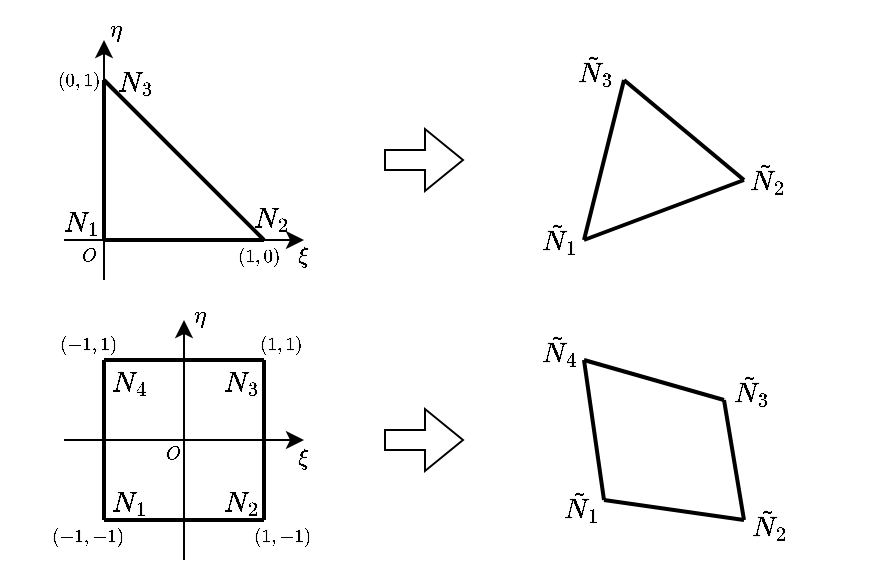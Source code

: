 <mxfile version="26.1.1">
  <diagram name="第 1 页" id="oAh8SK3zv3CVRevmEdwV">
    <mxGraphModel dx="782" dy="1648" grid="1" gridSize="10" guides="1" tooltips="1" connect="1" arrows="1" fold="1" page="1" pageScale="1" pageWidth="827" pageHeight="1169" math="1" shadow="0">
      <root>
        <mxCell id="0" />
        <mxCell id="1" parent="0" />
        <mxCell id="f46LhhW0571pj7Eg3UtB-34" value="&lt;font style=&quot;font-size: 8px;&quot;&gt;$$(1,0)$$&lt;/font&gt;" style="text;html=1;align=center;verticalAlign=middle;resizable=0;points=[];autosize=1;strokeColor=none;fillColor=none;" parent="1" vertex="1">
          <mxGeometry x="207" y="113" width="60" height="30" as="geometry" />
        </mxCell>
        <mxCell id="f46LhhW0571pj7Eg3UtB-18" value="$$N_{2}$$" style="text;html=1;align=center;verticalAlign=middle;resizable=0;points=[];autosize=1;strokeColor=none;fillColor=none;" parent="1" vertex="1">
          <mxGeometry x="203" y="94" width="80" height="30" as="geometry" />
        </mxCell>
        <mxCell id="f46LhhW0571pj7Eg3UtB-17" value="$$N_{1}$$" style="text;html=1;align=center;verticalAlign=middle;resizable=0;points=[];autosize=1;strokeColor=none;fillColor=none;" parent="1" vertex="1">
          <mxGeometry x="108" y="96" width="80" height="30" as="geometry" />
        </mxCell>
        <mxCell id="f46LhhW0571pj7Eg3UtB-1" value="" style="endArrow=none;html=1;rounded=0;strokeWidth=2;" parent="1" edge="1">
          <mxGeometry width="50" height="50" relative="1" as="geometry">
            <mxPoint x="160" y="120" as="sourcePoint" />
            <mxPoint x="160" y="40" as="targetPoint" />
          </mxGeometry>
        </mxCell>
        <mxCell id="f46LhhW0571pj7Eg3UtB-2" value="" style="endArrow=none;html=1;rounded=0;strokeWidth=2;" parent="1" edge="1">
          <mxGeometry width="50" height="50" relative="1" as="geometry">
            <mxPoint x="160" y="120" as="sourcePoint" />
            <mxPoint x="240" y="120" as="targetPoint" />
          </mxGeometry>
        </mxCell>
        <mxCell id="f46LhhW0571pj7Eg3UtB-3" value="" style="endArrow=none;html=1;rounded=0;strokeWidth=2;" parent="1" edge="1">
          <mxGeometry width="50" height="50" relative="1" as="geometry">
            <mxPoint x="240" y="120" as="sourcePoint" />
            <mxPoint x="160" y="40" as="targetPoint" />
          </mxGeometry>
        </mxCell>
        <mxCell id="f46LhhW0571pj7Eg3UtB-4" value="" style="endArrow=none;html=1;rounded=0;strokeWidth=2;" parent="1" edge="1">
          <mxGeometry width="50" height="50" relative="1" as="geometry">
            <mxPoint x="480" y="90" as="sourcePoint" />
            <mxPoint x="420" y="40" as="targetPoint" />
          </mxGeometry>
        </mxCell>
        <mxCell id="f46LhhW0571pj7Eg3UtB-5" value="" style="endArrow=none;html=1;rounded=0;strokeWidth=2;" parent="1" edge="1">
          <mxGeometry width="50" height="50" relative="1" as="geometry">
            <mxPoint x="400" y="120" as="sourcePoint" />
            <mxPoint x="420" y="40" as="targetPoint" />
          </mxGeometry>
        </mxCell>
        <mxCell id="f46LhhW0571pj7Eg3UtB-6" value="" style="endArrow=none;html=1;rounded=0;strokeWidth=2;" parent="1" edge="1">
          <mxGeometry width="50" height="50" relative="1" as="geometry">
            <mxPoint x="400" y="120" as="sourcePoint" />
            <mxPoint x="480" y="90" as="targetPoint" />
          </mxGeometry>
        </mxCell>
        <mxCell id="f46LhhW0571pj7Eg3UtB-7" value="" style="endArrow=none;html=1;rounded=0;strokeWidth=2;" parent="1" edge="1">
          <mxGeometry width="50" height="50" relative="1" as="geometry">
            <mxPoint x="160" y="260" as="sourcePoint" />
            <mxPoint x="160" y="180" as="targetPoint" />
          </mxGeometry>
        </mxCell>
        <mxCell id="f46LhhW0571pj7Eg3UtB-8" value="" style="endArrow=none;html=1;rounded=0;strokeWidth=2;" parent="1" edge="1">
          <mxGeometry width="50" height="50" relative="1" as="geometry">
            <mxPoint x="240" y="180" as="sourcePoint" />
            <mxPoint x="160" y="180" as="targetPoint" />
          </mxGeometry>
        </mxCell>
        <mxCell id="f46LhhW0571pj7Eg3UtB-9" value="" style="endArrow=none;html=1;rounded=0;strokeWidth=2;" parent="1" edge="1">
          <mxGeometry width="50" height="50" relative="1" as="geometry">
            <mxPoint x="240" y="260" as="sourcePoint" />
            <mxPoint x="160" y="260" as="targetPoint" />
          </mxGeometry>
        </mxCell>
        <mxCell id="f46LhhW0571pj7Eg3UtB-10" value="" style="endArrow=none;html=1;rounded=0;strokeWidth=2;" parent="1" edge="1">
          <mxGeometry width="50" height="50" relative="1" as="geometry">
            <mxPoint x="240" y="260" as="sourcePoint" />
            <mxPoint x="240" y="180" as="targetPoint" />
          </mxGeometry>
        </mxCell>
        <mxCell id="f46LhhW0571pj7Eg3UtB-11" value="" style="endArrow=none;html=1;rounded=0;strokeWidth=2;" parent="1" edge="1">
          <mxGeometry width="50" height="50" relative="1" as="geometry">
            <mxPoint x="410" y="250" as="sourcePoint" />
            <mxPoint x="400" y="180" as="targetPoint" />
          </mxGeometry>
        </mxCell>
        <mxCell id="f46LhhW0571pj7Eg3UtB-12" value="" style="endArrow=none;html=1;rounded=0;strokeWidth=2;" parent="1" edge="1">
          <mxGeometry width="50" height="50" relative="1" as="geometry">
            <mxPoint x="470" y="200" as="sourcePoint" />
            <mxPoint x="400" y="180" as="targetPoint" />
          </mxGeometry>
        </mxCell>
        <mxCell id="f46LhhW0571pj7Eg3UtB-13" value="" style="endArrow=none;html=1;rounded=0;strokeWidth=2;" parent="1" edge="1">
          <mxGeometry width="50" height="50" relative="1" as="geometry">
            <mxPoint x="480" y="260" as="sourcePoint" />
            <mxPoint x="410" y="250" as="targetPoint" />
          </mxGeometry>
        </mxCell>
        <mxCell id="f46LhhW0571pj7Eg3UtB-14" value="" style="endArrow=none;html=1;rounded=0;strokeWidth=2;" parent="1" edge="1">
          <mxGeometry width="50" height="50" relative="1" as="geometry">
            <mxPoint x="480" y="260" as="sourcePoint" />
            <mxPoint x="470" y="200" as="targetPoint" />
          </mxGeometry>
        </mxCell>
        <mxCell id="f46LhhW0571pj7Eg3UtB-15" value="" style="shape=flexArrow;endArrow=classic;html=1;rounded=0;" parent="1" edge="1">
          <mxGeometry width="50" height="50" relative="1" as="geometry">
            <mxPoint x="300" y="80" as="sourcePoint" />
            <mxPoint x="340" y="80" as="targetPoint" />
          </mxGeometry>
        </mxCell>
        <mxCell id="f46LhhW0571pj7Eg3UtB-16" value="" style="shape=flexArrow;endArrow=classic;html=1;rounded=0;" parent="1" edge="1">
          <mxGeometry width="50" height="50" relative="1" as="geometry">
            <mxPoint x="300" y="220" as="sourcePoint" />
            <mxPoint x="340" y="220" as="targetPoint" />
          </mxGeometry>
        </mxCell>
        <mxCell id="f46LhhW0571pj7Eg3UtB-19" value="$$N_{3}$$" style="text;html=1;align=center;verticalAlign=middle;resizable=0;points=[];autosize=1;strokeColor=none;fillColor=none;" parent="1" vertex="1">
          <mxGeometry x="135" y="26" width="80" height="30" as="geometry" />
        </mxCell>
        <mxCell id="f46LhhW0571pj7Eg3UtB-20" value="$$\tilde{N}_{1}$$" style="text;html=1;align=center;verticalAlign=middle;resizable=0;points=[];autosize=1;strokeColor=none;fillColor=none;" parent="1" vertex="1">
          <mxGeometry x="332" y="104" width="110" height="30" as="geometry" />
        </mxCell>
        <mxCell id="f46LhhW0571pj7Eg3UtB-21" value="$$\tilde{N}_{2}$$" style="text;html=1;align=center;verticalAlign=middle;resizable=0;points=[];autosize=1;strokeColor=none;fillColor=none;" parent="1" vertex="1">
          <mxGeometry x="436" y="74" width="110" height="30" as="geometry" />
        </mxCell>
        <mxCell id="f46LhhW0571pj7Eg3UtB-22" value="$$\tilde{N}_{3}$$" style="text;html=1;align=center;verticalAlign=middle;resizable=0;points=[];autosize=1;strokeColor=none;fillColor=none;" parent="1" vertex="1">
          <mxGeometry x="350" y="20" width="110" height="30" as="geometry" />
        </mxCell>
        <mxCell id="f46LhhW0571pj7Eg3UtB-23" value="$$N_{1}$$" style="text;html=1;align=center;verticalAlign=middle;resizable=0;points=[];autosize=1;strokeColor=none;fillColor=none;" parent="1" vertex="1">
          <mxGeometry x="132" y="236" width="80" height="30" as="geometry" />
        </mxCell>
        <mxCell id="f46LhhW0571pj7Eg3UtB-24" value="$$N_{2}$$" style="text;html=1;align=center;verticalAlign=middle;resizable=0;points=[];autosize=1;strokeColor=none;fillColor=none;" parent="1" vertex="1">
          <mxGeometry x="188" y="236" width="80" height="30" as="geometry" />
        </mxCell>
        <mxCell id="f46LhhW0571pj7Eg3UtB-25" value="$$N_{3}$$" style="text;html=1;align=center;verticalAlign=middle;resizable=0;points=[];autosize=1;strokeColor=none;fillColor=none;" parent="1" vertex="1">
          <mxGeometry x="188" y="176" width="80" height="30" as="geometry" />
        </mxCell>
        <mxCell id="f46LhhW0571pj7Eg3UtB-26" value="$$N_{4}$$" style="text;html=1;align=center;verticalAlign=middle;resizable=0;points=[];autosize=1;strokeColor=none;fillColor=none;" parent="1" vertex="1">
          <mxGeometry x="132" y="176" width="80" height="30" as="geometry" />
        </mxCell>
        <mxCell id="f46LhhW0571pj7Eg3UtB-27" value="$$\tilde{N}_{1}$$" style="text;html=1;align=center;verticalAlign=middle;resizable=0;points=[];autosize=1;strokeColor=none;fillColor=none;" parent="1" vertex="1">
          <mxGeometry x="343" y="238" width="110" height="30" as="geometry" />
        </mxCell>
        <mxCell id="f46LhhW0571pj7Eg3UtB-28" value="$$\tilde{N}_{2}$$" style="text;html=1;align=center;verticalAlign=middle;resizable=0;points=[];autosize=1;strokeColor=none;fillColor=none;" parent="1" vertex="1">
          <mxGeometry x="437" y="247" width="110" height="30" as="geometry" />
        </mxCell>
        <mxCell id="f46LhhW0571pj7Eg3UtB-29" value="$$\tilde{N}_{3}$$" style="text;html=1;align=center;verticalAlign=middle;resizable=0;points=[];autosize=1;strokeColor=none;fillColor=none;" parent="1" vertex="1">
          <mxGeometry x="428" y="180" width="110" height="30" as="geometry" />
        </mxCell>
        <mxCell id="f46LhhW0571pj7Eg3UtB-30" value="$$\tilde{N}_{4}$$" style="text;html=1;align=center;verticalAlign=middle;resizable=0;points=[];autosize=1;strokeColor=none;fillColor=none;" parent="1" vertex="1">
          <mxGeometry x="332" y="160" width="110" height="30" as="geometry" />
        </mxCell>
        <mxCell id="f46LhhW0571pj7Eg3UtB-31" value="" style="endArrow=classic;html=1;rounded=0;" parent="1" edge="1">
          <mxGeometry width="50" height="50" relative="1" as="geometry">
            <mxPoint x="140" y="120" as="sourcePoint" />
            <mxPoint x="260" y="120" as="targetPoint" />
          </mxGeometry>
        </mxCell>
        <mxCell id="f46LhhW0571pj7Eg3UtB-32" value="" style="endArrow=classic;html=1;rounded=0;" parent="1" edge="1">
          <mxGeometry width="50" height="50" relative="1" as="geometry">
            <mxPoint x="160" y="140" as="sourcePoint" />
            <mxPoint x="160" y="20" as="targetPoint" />
          </mxGeometry>
        </mxCell>
        <mxCell id="f46LhhW0571pj7Eg3UtB-33" value="&lt;font style=&quot;font-size: 8px;&quot;&gt;$$O$$&lt;/font&gt;" style="text;html=1;align=center;verticalAlign=middle;resizable=0;points=[];autosize=1;strokeColor=none;fillColor=none;" parent="1" vertex="1">
          <mxGeometry x="127" y="113" width="50" height="30" as="geometry" />
        </mxCell>
        <mxCell id="f46LhhW0571pj7Eg3UtB-35" value="&lt;font style=&quot;font-size: 8px;&quot;&gt;$$(0,1)$$&lt;/font&gt;" style="text;html=1;align=center;verticalAlign=middle;resizable=0;points=[];autosize=1;strokeColor=none;fillColor=none;" parent="1" vertex="1">
          <mxGeometry x="117" y="25" width="60" height="30" as="geometry" />
        </mxCell>
        <mxCell id="f46LhhW0571pj7Eg3UtB-36" value="" style="endArrow=classic;html=1;rounded=0;" parent="1" edge="1">
          <mxGeometry width="50" height="50" relative="1" as="geometry">
            <mxPoint x="140" y="220" as="sourcePoint" />
            <mxPoint x="260" y="220" as="targetPoint" />
          </mxGeometry>
        </mxCell>
        <mxCell id="f46LhhW0571pj7Eg3UtB-37" value="" style="endArrow=classic;html=1;rounded=0;" parent="1" edge="1">
          <mxGeometry width="50" height="50" relative="1" as="geometry">
            <mxPoint x="200" y="280" as="sourcePoint" />
            <mxPoint x="200" y="160" as="targetPoint" />
          </mxGeometry>
        </mxCell>
        <mxCell id="f46LhhW0571pj7Eg3UtB-38" value="&lt;font style=&quot;font-size: 8px;&quot;&gt;$$O$$&lt;/font&gt;" style="text;html=1;align=center;verticalAlign=middle;resizable=0;points=[];autosize=1;strokeColor=none;fillColor=none;" parent="1" vertex="1">
          <mxGeometry x="169" y="212" width="50" height="30" as="geometry" />
        </mxCell>
        <mxCell id="f46LhhW0571pj7Eg3UtB-39" value="&lt;font style=&quot;font-size: 8px;&quot;&gt;$$(1,1)$$&lt;/font&gt;" style="text;html=1;align=center;verticalAlign=middle;resizable=0;points=[];autosize=1;strokeColor=none;fillColor=none;" parent="1" vertex="1">
          <mxGeometry x="218" y="157" width="60" height="30" as="geometry" />
        </mxCell>
        <mxCell id="f46LhhW0571pj7Eg3UtB-40" value="&lt;font style=&quot;font-size: 8px;&quot;&gt;$$(1,-1)$$&lt;/font&gt;" style="text;html=1;align=center;verticalAlign=middle;resizable=0;points=[];autosize=1;strokeColor=none;fillColor=none;" parent="1" vertex="1">
          <mxGeometry x="219" y="253" width="60" height="30" as="geometry" />
        </mxCell>
        <mxCell id="f46LhhW0571pj7Eg3UtB-41" value="&lt;font style=&quot;font-size: 8px;&quot;&gt;$$(-1,-1)$$&lt;/font&gt;" style="text;html=1;align=center;verticalAlign=middle;resizable=0;points=[];autosize=1;strokeColor=none;fillColor=none;" parent="1" vertex="1">
          <mxGeometry x="122" y="253" width="60" height="30" as="geometry" />
        </mxCell>
        <mxCell id="f46LhhW0571pj7Eg3UtB-42" value="&lt;font style=&quot;font-size: 8px;&quot;&gt;$$(-1,1)$$&lt;/font&gt;" style="text;html=1;align=center;verticalAlign=middle;resizable=0;points=[];autosize=1;strokeColor=none;fillColor=none;" parent="1" vertex="1">
          <mxGeometry x="122" y="157" width="60" height="30" as="geometry" />
        </mxCell>
        <mxCell id="slv0YSNYsGsZu_BOSTyg-3" value="&lt;font style=&quot;font-size: 10px;&quot;&gt;$$\xi$$&lt;/font&gt;" style="text;html=1;align=center;verticalAlign=middle;resizable=0;points=[];autosize=1;strokeColor=none;fillColor=none;" vertex="1" parent="1">
          <mxGeometry x="229" y="214" width="60" height="30" as="geometry" />
        </mxCell>
        <mxCell id="slv0YSNYsGsZu_BOSTyg-4" value="&lt;font style=&quot;font-size: 10px;&quot;&gt;$$\xi$$&lt;/font&gt;" style="text;html=1;align=center;verticalAlign=middle;resizable=0;points=[];autosize=1;strokeColor=none;fillColor=none;" vertex="1" parent="1">
          <mxGeometry x="229" y="113" width="60" height="30" as="geometry" />
        </mxCell>
        <mxCell id="slv0YSNYsGsZu_BOSTyg-5" value="&lt;font style=&quot;font-size: 10px;&quot;&gt;$$\eta$$&lt;/font&gt;" style="text;html=1;align=center;verticalAlign=middle;resizable=0;points=[];autosize=1;strokeColor=none;fillColor=none;" vertex="1" parent="1">
          <mxGeometry x="177" y="143" width="60" height="30" as="geometry" />
        </mxCell>
        <mxCell id="slv0YSNYsGsZu_BOSTyg-6" value="&lt;font style=&quot;font-size: 10px;&quot;&gt;$$\eta$$&lt;/font&gt;" style="text;html=1;align=center;verticalAlign=middle;resizable=0;points=[];autosize=1;strokeColor=none;fillColor=none;" vertex="1" parent="1">
          <mxGeometry x="135" width="60" height="30" as="geometry" />
        </mxCell>
      </root>
    </mxGraphModel>
  </diagram>
</mxfile>
